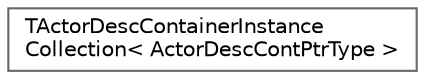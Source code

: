 digraph "Graphical Class Hierarchy"
{
 // INTERACTIVE_SVG=YES
 // LATEX_PDF_SIZE
  bgcolor="transparent";
  edge [fontname=Helvetica,fontsize=10,labelfontname=Helvetica,labelfontsize=10];
  node [fontname=Helvetica,fontsize=10,shape=box,height=0.2,width=0.4];
  rankdir="LR";
  Node0 [id="Node000000",label="TActorDescContainerInstance\lCollection\< ActorDescContPtrType \>",height=0.2,width=0.4,color="grey40", fillcolor="white", style="filled",URL="$d3/dd1/classTActorDescContainerInstanceCollection.html",tooltip=" "];
}
